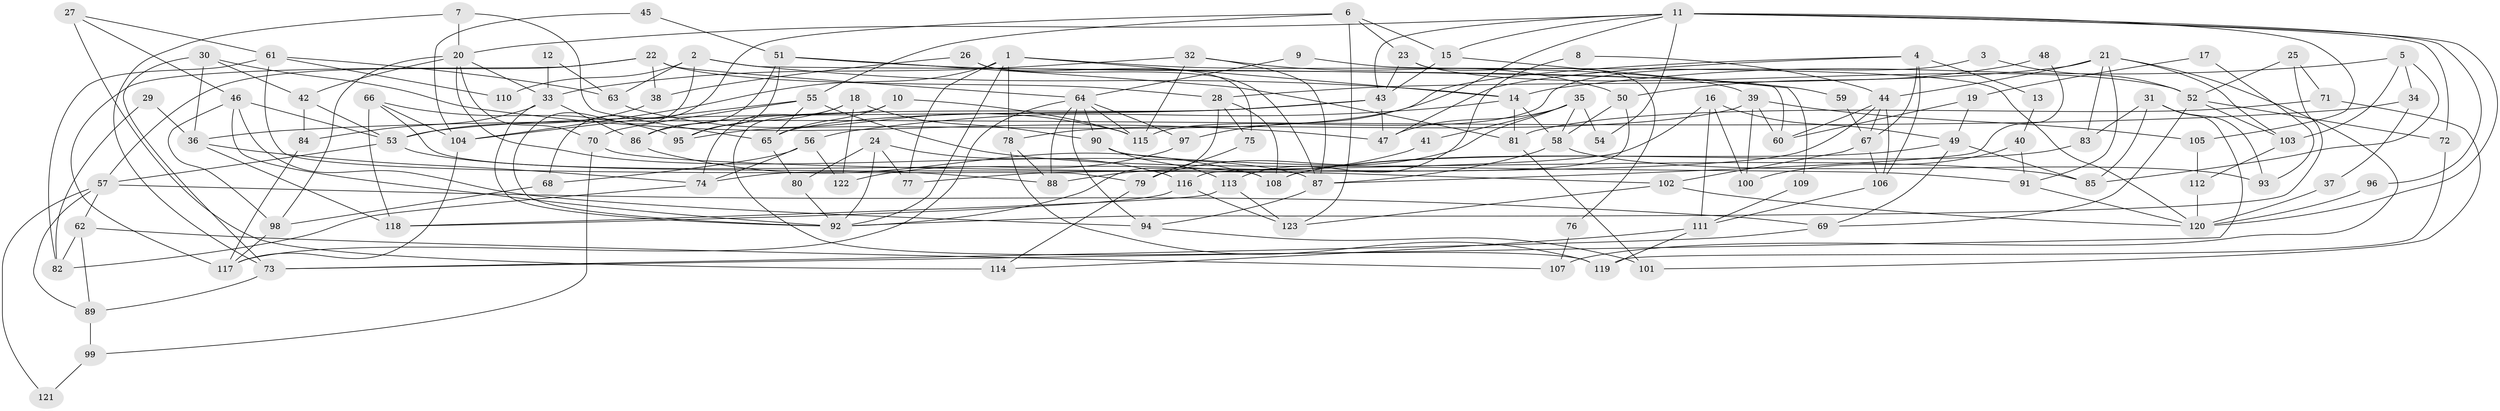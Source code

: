 // coarse degree distribution, {6: 0.1375, 10: 0.0375, 2: 0.1625, 7: 0.1, 3: 0.175, 4: 0.15, 9: 0.0125, 8: 0.0875, 5: 0.1375}
// Generated by graph-tools (version 1.1) at 2025/41/03/06/25 10:41:54]
// undirected, 123 vertices, 246 edges
graph export_dot {
graph [start="1"]
  node [color=gray90,style=filled];
  1;
  2;
  3;
  4;
  5;
  6;
  7;
  8;
  9;
  10;
  11;
  12;
  13;
  14;
  15;
  16;
  17;
  18;
  19;
  20;
  21;
  22;
  23;
  24;
  25;
  26;
  27;
  28;
  29;
  30;
  31;
  32;
  33;
  34;
  35;
  36;
  37;
  38;
  39;
  40;
  41;
  42;
  43;
  44;
  45;
  46;
  47;
  48;
  49;
  50;
  51;
  52;
  53;
  54;
  55;
  56;
  57;
  58;
  59;
  60;
  61;
  62;
  63;
  64;
  65;
  66;
  67;
  68;
  69;
  70;
  71;
  72;
  73;
  74;
  75;
  76;
  77;
  78;
  79;
  80;
  81;
  82;
  83;
  84;
  85;
  86;
  87;
  88;
  89;
  90;
  91;
  92;
  93;
  94;
  95;
  96;
  97;
  98;
  99;
  100;
  101;
  102;
  103;
  104;
  105;
  106;
  107;
  108;
  109;
  110;
  111;
  112;
  113;
  114;
  115;
  116;
  117;
  118;
  119;
  120;
  121;
  122;
  123;
  1 -- 14;
  1 -- 92;
  1 -- 39;
  1 -- 77;
  1 -- 78;
  1 -- 104;
  2 -- 60;
  2 -- 92;
  2 -- 14;
  2 -- 63;
  2 -- 110;
  3 -- 52;
  3 -- 115;
  4 -- 67;
  4 -- 106;
  4 -- 13;
  4 -- 47;
  4 -- 95;
  5 -- 85;
  5 -- 14;
  5 -- 34;
  5 -- 103;
  6 -- 15;
  6 -- 23;
  6 -- 55;
  6 -- 68;
  6 -- 123;
  7 -- 65;
  7 -- 20;
  7 -- 73;
  8 -- 113;
  8 -- 44;
  9 -- 120;
  9 -- 64;
  10 -- 119;
  10 -- 65;
  10 -- 115;
  11 -- 97;
  11 -- 20;
  11 -- 15;
  11 -- 43;
  11 -- 54;
  11 -- 72;
  11 -- 96;
  11 -- 105;
  11 -- 120;
  12 -- 33;
  12 -- 63;
  13 -- 40;
  14 -- 56;
  14 -- 58;
  14 -- 81;
  15 -- 43;
  15 -- 109;
  16 -- 111;
  16 -- 49;
  16 -- 77;
  16 -- 100;
  17 -- 19;
  17 -- 93;
  18 -- 74;
  18 -- 95;
  18 -- 90;
  18 -- 122;
  19 -- 49;
  19 -- 60;
  20 -- 87;
  20 -- 33;
  20 -- 42;
  20 -- 70;
  20 -- 98;
  21 -- 28;
  21 -- 91;
  21 -- 44;
  21 -- 83;
  21 -- 103;
  21 -- 107;
  22 -- 38;
  22 -- 64;
  22 -- 28;
  22 -- 57;
  22 -- 117;
  23 -- 43;
  23 -- 52;
  23 -- 76;
  24 -- 92;
  24 -- 77;
  24 -- 80;
  24 -- 116;
  25 -- 52;
  25 -- 92;
  25 -- 71;
  26 -- 87;
  26 -- 75;
  26 -- 38;
  27 -- 46;
  27 -- 61;
  27 -- 114;
  28 -- 108;
  28 -- 75;
  28 -- 92;
  29 -- 82;
  29 -- 36;
  30 -- 47;
  30 -- 73;
  30 -- 36;
  30 -- 42;
  31 -- 83;
  31 -- 73;
  31 -- 85;
  31 -- 93;
  32 -- 87;
  32 -- 115;
  32 -- 33;
  32 -- 50;
  33 -- 84;
  33 -- 86;
  33 -- 92;
  34 -- 36;
  34 -- 37;
  35 -- 58;
  35 -- 47;
  35 -- 41;
  35 -- 54;
  35 -- 79;
  36 -- 118;
  36 -- 74;
  37 -- 120;
  38 -- 53;
  39 -- 78;
  39 -- 60;
  39 -- 100;
  39 -- 105;
  40 -- 91;
  40 -- 100;
  41 -- 88;
  42 -- 53;
  42 -- 84;
  43 -- 65;
  43 -- 47;
  43 -- 53;
  43 -- 86;
  44 -- 67;
  44 -- 60;
  44 -- 74;
  44 -- 106;
  45 -- 51;
  45 -- 104;
  46 -- 53;
  46 -- 92;
  46 -- 94;
  46 -- 98;
  48 -- 87;
  48 -- 50;
  49 -- 108;
  49 -- 85;
  49 -- 69;
  50 -- 116;
  50 -- 58;
  51 -- 95;
  51 -- 86;
  51 -- 59;
  51 -- 81;
  52 -- 69;
  52 -- 103;
  52 -- 72;
  53 -- 57;
  53 -- 88;
  55 -- 104;
  55 -- 65;
  55 -- 70;
  55 -- 85;
  56 -- 74;
  56 -- 68;
  56 -- 122;
  57 -- 62;
  57 -- 69;
  57 -- 89;
  57 -- 121;
  58 -- 87;
  58 -- 93;
  59 -- 67;
  61 -- 82;
  61 -- 63;
  61 -- 79;
  61 -- 110;
  62 -- 89;
  62 -- 82;
  62 -- 107;
  63 -- 115;
  64 -- 117;
  64 -- 94;
  64 -- 88;
  64 -- 90;
  64 -- 97;
  64 -- 115;
  65 -- 80;
  66 -- 104;
  66 -- 118;
  66 -- 95;
  66 -- 108;
  67 -- 106;
  67 -- 102;
  68 -- 98;
  69 -- 73;
  70 -- 99;
  70 -- 102;
  71 -- 81;
  71 -- 101;
  72 -- 119;
  73 -- 89;
  74 -- 82;
  75 -- 79;
  76 -- 107;
  78 -- 88;
  78 -- 119;
  79 -- 114;
  80 -- 92;
  81 -- 101;
  83 -- 108;
  84 -- 117;
  86 -- 108;
  87 -- 94;
  89 -- 99;
  90 -- 91;
  90 -- 113;
  91 -- 120;
  94 -- 101;
  96 -- 120;
  97 -- 122;
  98 -- 117;
  99 -- 121;
  102 -- 120;
  102 -- 123;
  103 -- 112;
  104 -- 117;
  105 -- 112;
  106 -- 111;
  109 -- 111;
  111 -- 119;
  111 -- 114;
  112 -- 120;
  113 -- 123;
  113 -- 118;
  116 -- 123;
  116 -- 118;
}
